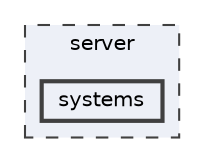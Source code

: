 digraph "server/systems"
{
 // LATEX_PDF_SIZE
  bgcolor="transparent";
  edge [fontname=Helvetica,fontsize=10,labelfontname=Helvetica,labelfontsize=10];
  node [fontname=Helvetica,fontsize=10,shape=box,height=0.2,width=0.4];
  compound=true
  subgraph clusterdir_41e1742e44e2de38b3bc91f993fed282 {
    graph [ bgcolor="#edf0f7", pencolor="grey25", label="server", fontname=Helvetica,fontsize=10 style="filled,dashed", URL="dir_41e1742e44e2de38b3bc91f993fed282.html",tooltip=""]
  dir_baef23594b8e86985b972f44e038c181 [label="systems", fillcolor="#edf0f7", color="grey25", style="filled,bold", URL="dir_baef23594b8e86985b972f44e038c181.html",tooltip=""];
  }
}

